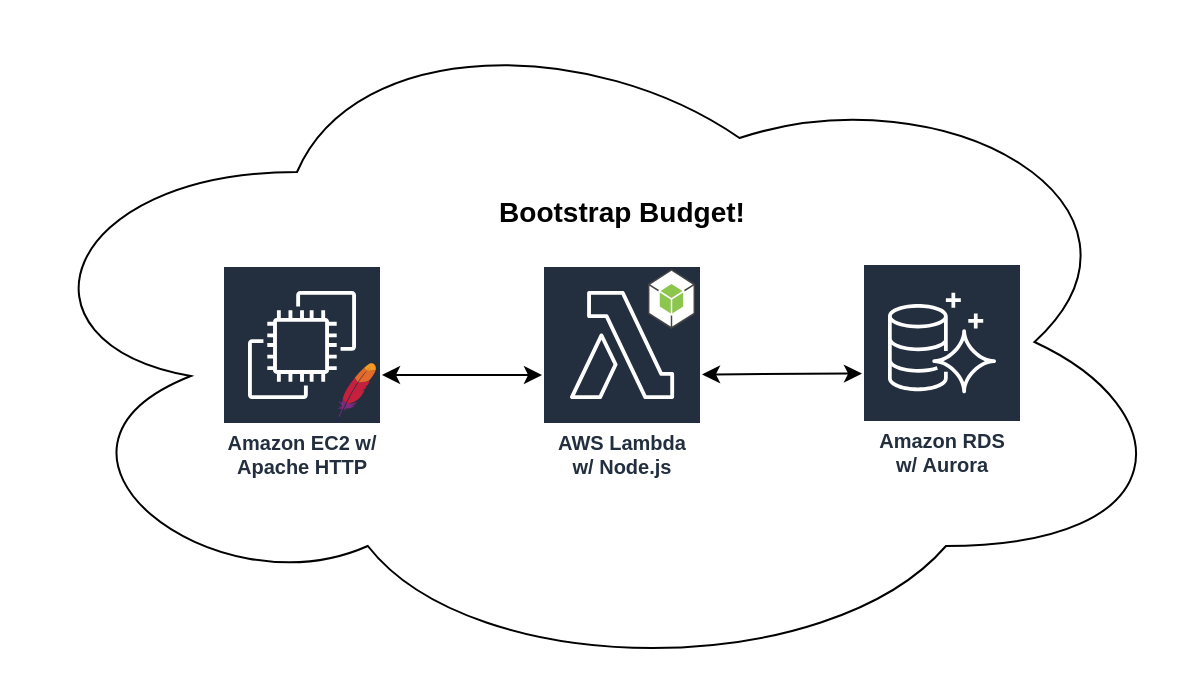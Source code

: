 <mxfile version="13.6.6" type="github">
  <diagram id="5uEOavn99dWPWmpEUDgn" name="Page-1">
    <mxGraphModel dx="981" dy="526" grid="1" gridSize="10" guides="1" tooltips="1" connect="1" arrows="1" fold="1" page="1" pageScale="1" pageWidth="850" pageHeight="1100" math="0" shadow="0">
      <root>
        <mxCell id="0" />
        <mxCell id="1" parent="0" />
        <mxCell id="kCiGQO7NNaxd1hjrAakl-16" value="" style="ellipse;shape=cloud;whiteSpace=wrap;html=1;strokeColor=#000000;strokeWidth=1;" vertex="1" parent="1">
          <mxGeometry x="10" y="10" width="590" height="340" as="geometry" />
        </mxCell>
        <mxCell id="kCiGQO7NNaxd1hjrAakl-1" value="Amazon EC2 w/ Apache HTTP" style="outlineConnect=0;fontColor=#232F3E;gradientColor=none;strokeColor=#ffffff;fillColor=#232F3E;dashed=0;verticalLabelPosition=middle;verticalAlign=bottom;align=center;html=1;whiteSpace=wrap;fontSize=10;fontStyle=1;spacing=3;shape=mxgraph.aws4.productIcon;prIcon=mxgraph.aws4.ec2;" vertex="1" parent="1">
          <mxGeometry x="120" y="141.5" width="80" height="110" as="geometry" />
        </mxCell>
        <mxCell id="kCiGQO7NNaxd1hjrAakl-6" value="AWS Lambda w/ Node.js" style="outlineConnect=0;fontColor=#232F3E;gradientColor=none;strokeColor=#ffffff;fillColor=#232F3E;dashed=0;verticalLabelPosition=middle;verticalAlign=bottom;align=center;html=1;whiteSpace=wrap;fontSize=10;fontStyle=1;spacing=3;shape=mxgraph.aws4.productIcon;prIcon=mxgraph.aws4.lambda;" vertex="1" parent="1">
          <mxGeometry x="280" y="141.5" width="80" height="110" as="geometry" />
        </mxCell>
        <mxCell id="kCiGQO7NNaxd1hjrAakl-7" value="" style="dashed=0;outlineConnect=0;html=1;align=center;labelPosition=center;verticalLabelPosition=bottom;verticalAlign=top;shape=mxgraph.weblogos.apache" vertex="1" parent="1">
          <mxGeometry x="177" y="190.5" width="20" height="30" as="geometry" />
        </mxCell>
        <mxCell id="kCiGQO7NNaxd1hjrAakl-8" value="" style="outlineConnect=0;dashed=0;verticalLabelPosition=bottom;verticalAlign=top;align=center;html=1;shape=mxgraph.aws3.android;fillColor=#8CC64F;gradientColor=none;" vertex="1" parent="1">
          <mxGeometry x="333" y="143.5" width="23.5" height="30" as="geometry" />
        </mxCell>
        <mxCell id="kCiGQO7NNaxd1hjrAakl-10" value="Amazon RDS w/&amp;nbsp;Aurora" style="outlineConnect=0;fontColor=#232F3E;gradientColor=none;strokeColor=#ffffff;fillColor=#232F3E;dashed=0;verticalLabelPosition=middle;verticalAlign=bottom;align=center;html=1;whiteSpace=wrap;fontSize=10;fontStyle=1;spacing=3;shape=mxgraph.aws4.productIcon;prIcon=mxgraph.aws4.aurora;strokeWidth=1;" vertex="1" parent="1">
          <mxGeometry x="440" y="140.5" width="80" height="110" as="geometry" />
        </mxCell>
        <mxCell id="kCiGQO7NNaxd1hjrAakl-13" value="" style="endArrow=classic;startArrow=classic;html=1;" edge="1" parent="1" source="kCiGQO7NNaxd1hjrAakl-1" target="kCiGQO7NNaxd1hjrAakl-6">
          <mxGeometry width="50" height="50" relative="1" as="geometry">
            <mxPoint x="430" y="361.5" as="sourcePoint" />
            <mxPoint x="480" y="311.5" as="targetPoint" />
          </mxGeometry>
        </mxCell>
        <mxCell id="kCiGQO7NNaxd1hjrAakl-14" value="" style="endArrow=classic;startArrow=classic;html=1;" edge="1" parent="1" source="kCiGQO7NNaxd1hjrAakl-6" target="kCiGQO7NNaxd1hjrAakl-10">
          <mxGeometry width="50" height="50" relative="1" as="geometry">
            <mxPoint x="430" y="361.5" as="sourcePoint" />
            <mxPoint x="480" y="311.5" as="targetPoint" />
          </mxGeometry>
        </mxCell>
        <mxCell id="kCiGQO7NNaxd1hjrAakl-20" value="Bootstrap Budget!" style="text;html=1;align=center;verticalAlign=middle;whiteSpace=wrap;rounded=0;fontStyle=1;fontSize=14;" vertex="1" parent="1">
          <mxGeometry x="245" y="100" width="150" height="30" as="geometry" />
        </mxCell>
      </root>
    </mxGraphModel>
  </diagram>
</mxfile>
